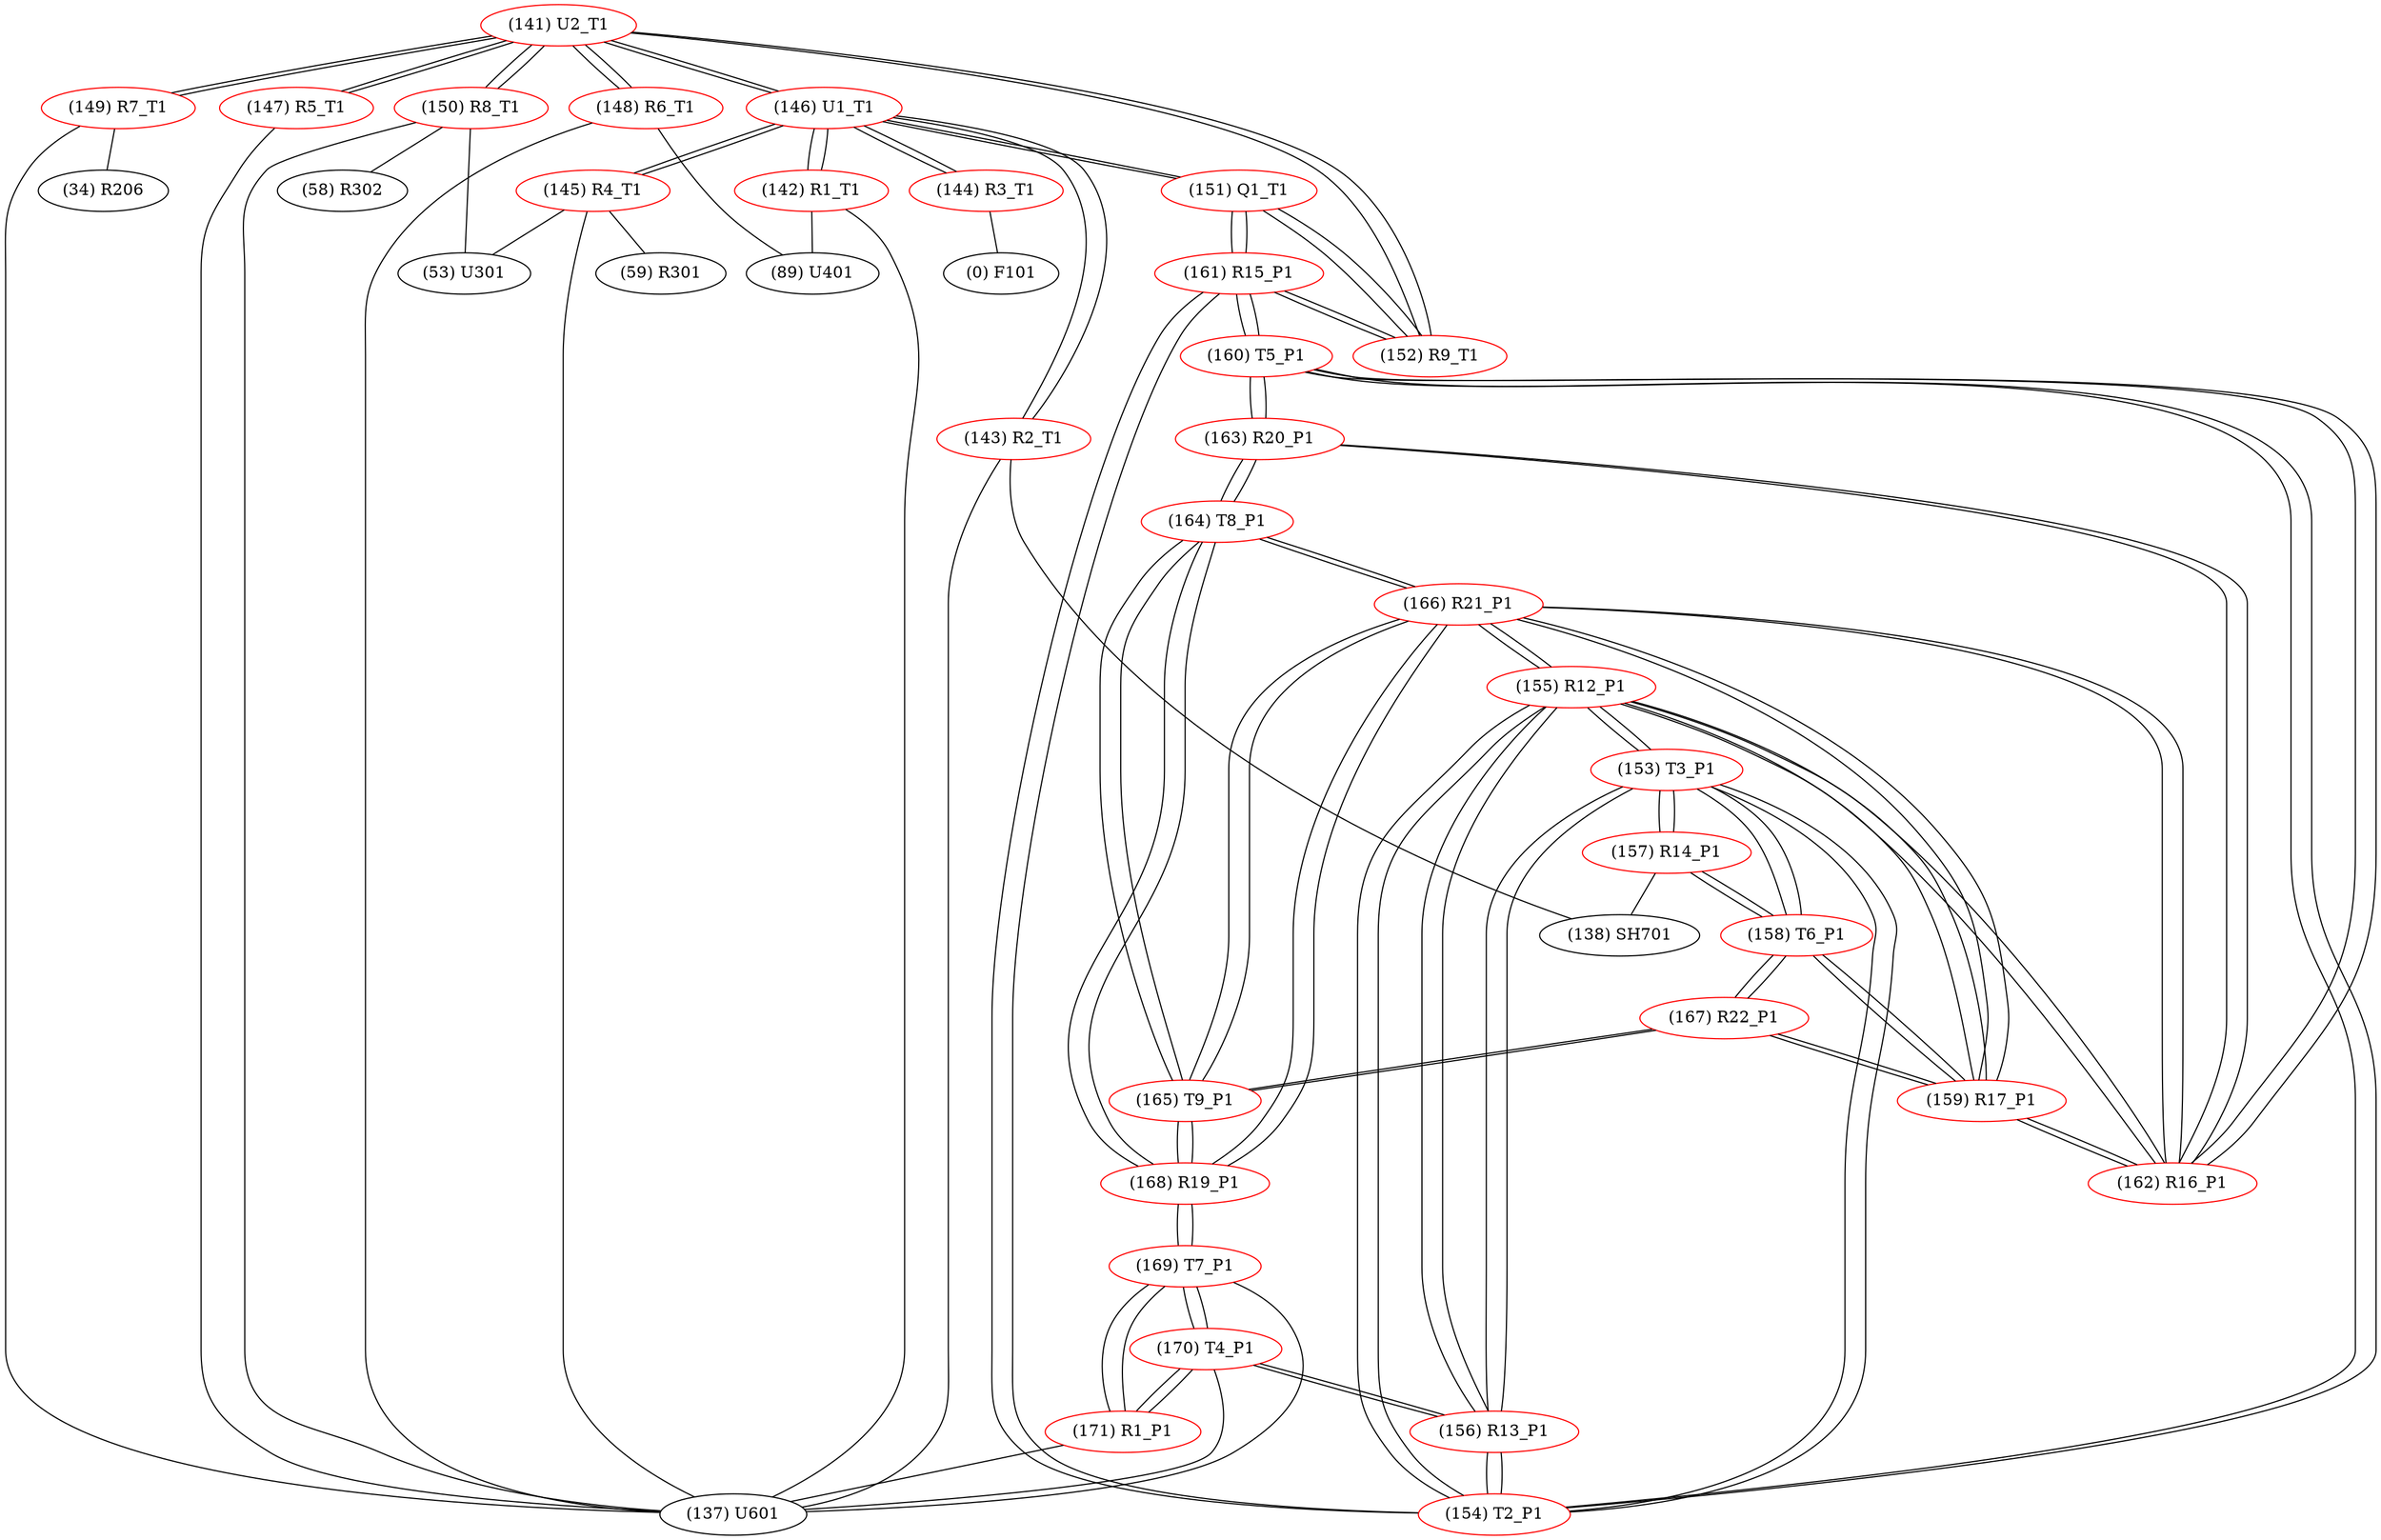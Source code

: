 graph {
	141 [label="(141) U2_T1" color=red]
	150 [label="(150) R8_T1"]
	149 [label="(149) R7_T1"]
	148 [label="(148) R6_T1"]
	147 [label="(147) R5_T1"]
	146 [label="(146) U1_T1"]
	152 [label="(152) R9_T1"]
	142 [label="(142) R1_T1" color=red]
	89 [label="(89) U401"]
	137 [label="(137) U601"]
	146 [label="(146) U1_T1"]
	143 [label="(143) R2_T1" color=red]
	137 [label="(137) U601"]
	138 [label="(138) SH701"]
	146 [label="(146) U1_T1"]
	144 [label="(144) R3_T1" color=red]
	0 [label="(0) F101"]
	146 [label="(146) U1_T1"]
	145 [label="(145) R4_T1" color=red]
	137 [label="(137) U601"]
	53 [label="(53) U301"]
	59 [label="(59) R301"]
	146 [label="(146) U1_T1"]
	146 [label="(146) U1_T1" color=red]
	141 [label="(141) U2_T1"]
	144 [label="(144) R3_T1"]
	143 [label="(143) R2_T1"]
	142 [label="(142) R1_T1"]
	151 [label="(151) Q1_T1"]
	145 [label="(145) R4_T1"]
	147 [label="(147) R5_T1" color=red]
	137 [label="(137) U601"]
	141 [label="(141) U2_T1"]
	148 [label="(148) R6_T1" color=red]
	137 [label="(137) U601"]
	89 [label="(89) U401"]
	141 [label="(141) U2_T1"]
	149 [label="(149) R7_T1" color=red]
	34 [label="(34) R206"]
	137 [label="(137) U601"]
	141 [label="(141) U2_T1"]
	150 [label="(150) R8_T1" color=red]
	53 [label="(53) U301"]
	137 [label="(137) U601"]
	58 [label="(58) R302"]
	141 [label="(141) U2_T1"]
	151 [label="(151) Q1_T1" color=red]
	146 [label="(146) U1_T1"]
	161 [label="(161) R15_P1"]
	152 [label="(152) R9_T1"]
	152 [label="(152) R9_T1" color=red]
	141 [label="(141) U2_T1"]
	161 [label="(161) R15_P1"]
	151 [label="(151) Q1_T1"]
	153 [label="(153) T3_P1" color=red]
	157 [label="(157) R14_P1"]
	158 [label="(158) T6_P1"]
	156 [label="(156) R13_P1"]
	155 [label="(155) R12_P1"]
	154 [label="(154) T2_P1"]
	154 [label="(154) T2_P1" color=red]
	156 [label="(156) R13_P1"]
	153 [label="(153) T3_P1"]
	155 [label="(155) R12_P1"]
	160 [label="(160) T5_P1"]
	161 [label="(161) R15_P1"]
	155 [label="(155) R12_P1" color=red]
	166 [label="(166) R21_P1"]
	162 [label="(162) R16_P1"]
	159 [label="(159) R17_P1"]
	156 [label="(156) R13_P1"]
	153 [label="(153) T3_P1"]
	154 [label="(154) T2_P1"]
	156 [label="(156) R13_P1" color=red]
	170 [label="(170) T4_P1"]
	153 [label="(153) T3_P1"]
	155 [label="(155) R12_P1"]
	154 [label="(154) T2_P1"]
	157 [label="(157) R14_P1" color=red]
	138 [label="(138) SH701"]
	153 [label="(153) T3_P1"]
	158 [label="(158) T6_P1"]
	158 [label="(158) T6_P1" color=red]
	157 [label="(157) R14_P1"]
	153 [label="(153) T3_P1"]
	167 [label="(167) R22_P1"]
	159 [label="(159) R17_P1"]
	159 [label="(159) R17_P1" color=red]
	166 [label="(166) R21_P1"]
	162 [label="(162) R16_P1"]
	155 [label="(155) R12_P1"]
	167 [label="(167) R22_P1"]
	158 [label="(158) T6_P1"]
	160 [label="(160) T5_P1" color=red]
	154 [label="(154) T2_P1"]
	161 [label="(161) R15_P1"]
	162 [label="(162) R16_P1"]
	163 [label="(163) R20_P1"]
	161 [label="(161) R15_P1" color=red]
	152 [label="(152) R9_T1"]
	151 [label="(151) Q1_T1"]
	154 [label="(154) T2_P1"]
	160 [label="(160) T5_P1"]
	162 [label="(162) R16_P1" color=red]
	166 [label="(166) R21_P1"]
	155 [label="(155) R12_P1"]
	159 [label="(159) R17_P1"]
	160 [label="(160) T5_P1"]
	163 [label="(163) R20_P1"]
	163 [label="(163) R20_P1" color=red]
	164 [label="(164) T8_P1"]
	162 [label="(162) R16_P1"]
	160 [label="(160) T5_P1"]
	164 [label="(164) T8_P1" color=red]
	165 [label="(165) T9_P1"]
	166 [label="(166) R21_P1"]
	168 [label="(168) R19_P1"]
	163 [label="(163) R20_P1"]
	165 [label="(165) T9_P1" color=red]
	167 [label="(167) R22_P1"]
	166 [label="(166) R21_P1"]
	164 [label="(164) T8_P1"]
	168 [label="(168) R19_P1"]
	166 [label="(166) R21_P1" color=red]
	162 [label="(162) R16_P1"]
	155 [label="(155) R12_P1"]
	159 [label="(159) R17_P1"]
	165 [label="(165) T9_P1"]
	164 [label="(164) T8_P1"]
	168 [label="(168) R19_P1"]
	167 [label="(167) R22_P1" color=red]
	165 [label="(165) T9_P1"]
	158 [label="(158) T6_P1"]
	159 [label="(159) R17_P1"]
	168 [label="(168) R19_P1" color=red]
	165 [label="(165) T9_P1"]
	166 [label="(166) R21_P1"]
	164 [label="(164) T8_P1"]
	169 [label="(169) T7_P1"]
	169 [label="(169) T7_P1" color=red]
	171 [label="(171) R1_P1"]
	170 [label="(170) T4_P1"]
	137 [label="(137) U601"]
	168 [label="(168) R19_P1"]
	170 [label="(170) T4_P1" color=red]
	156 [label="(156) R13_P1"]
	171 [label="(171) R1_P1"]
	169 [label="(169) T7_P1"]
	137 [label="(137) U601"]
	171 [label="(171) R1_P1" color=red]
	170 [label="(170) T4_P1"]
	169 [label="(169) T7_P1"]
	137 [label="(137) U601"]
	141 -- 150
	141 -- 149
	141 -- 148
	141 -- 147
	141 -- 146
	141 -- 152
	142 -- 89
	142 -- 137
	142 -- 146
	143 -- 137
	143 -- 138
	143 -- 146
	144 -- 0
	144 -- 146
	145 -- 137
	145 -- 53
	145 -- 59
	145 -- 146
	146 -- 141
	146 -- 144
	146 -- 143
	146 -- 142
	146 -- 151
	146 -- 145
	147 -- 137
	147 -- 141
	148 -- 137
	148 -- 89
	148 -- 141
	149 -- 34
	149 -- 137
	149 -- 141
	150 -- 53
	150 -- 137
	150 -- 58
	150 -- 141
	151 -- 146
	151 -- 161
	151 -- 152
	152 -- 141
	152 -- 161
	152 -- 151
	153 -- 157
	153 -- 158
	153 -- 156
	153 -- 155
	153 -- 154
	154 -- 156
	154 -- 153
	154 -- 155
	154 -- 160
	154 -- 161
	155 -- 166
	155 -- 162
	155 -- 159
	155 -- 156
	155 -- 153
	155 -- 154
	156 -- 170
	156 -- 153
	156 -- 155
	156 -- 154
	157 -- 138
	157 -- 153
	157 -- 158
	158 -- 157
	158 -- 153
	158 -- 167
	158 -- 159
	159 -- 166
	159 -- 162
	159 -- 155
	159 -- 167
	159 -- 158
	160 -- 154
	160 -- 161
	160 -- 162
	160 -- 163
	161 -- 152
	161 -- 151
	161 -- 154
	161 -- 160
	162 -- 166
	162 -- 155
	162 -- 159
	162 -- 160
	162 -- 163
	163 -- 164
	163 -- 162
	163 -- 160
	164 -- 165
	164 -- 166
	164 -- 168
	164 -- 163
	165 -- 167
	165 -- 166
	165 -- 164
	165 -- 168
	166 -- 162
	166 -- 155
	166 -- 159
	166 -- 165
	166 -- 164
	166 -- 168
	167 -- 165
	167 -- 158
	167 -- 159
	168 -- 165
	168 -- 166
	168 -- 164
	168 -- 169
	169 -- 171
	169 -- 170
	169 -- 137
	169 -- 168
	170 -- 156
	170 -- 171
	170 -- 169
	170 -- 137
	171 -- 170
	171 -- 169
	171 -- 137
}
